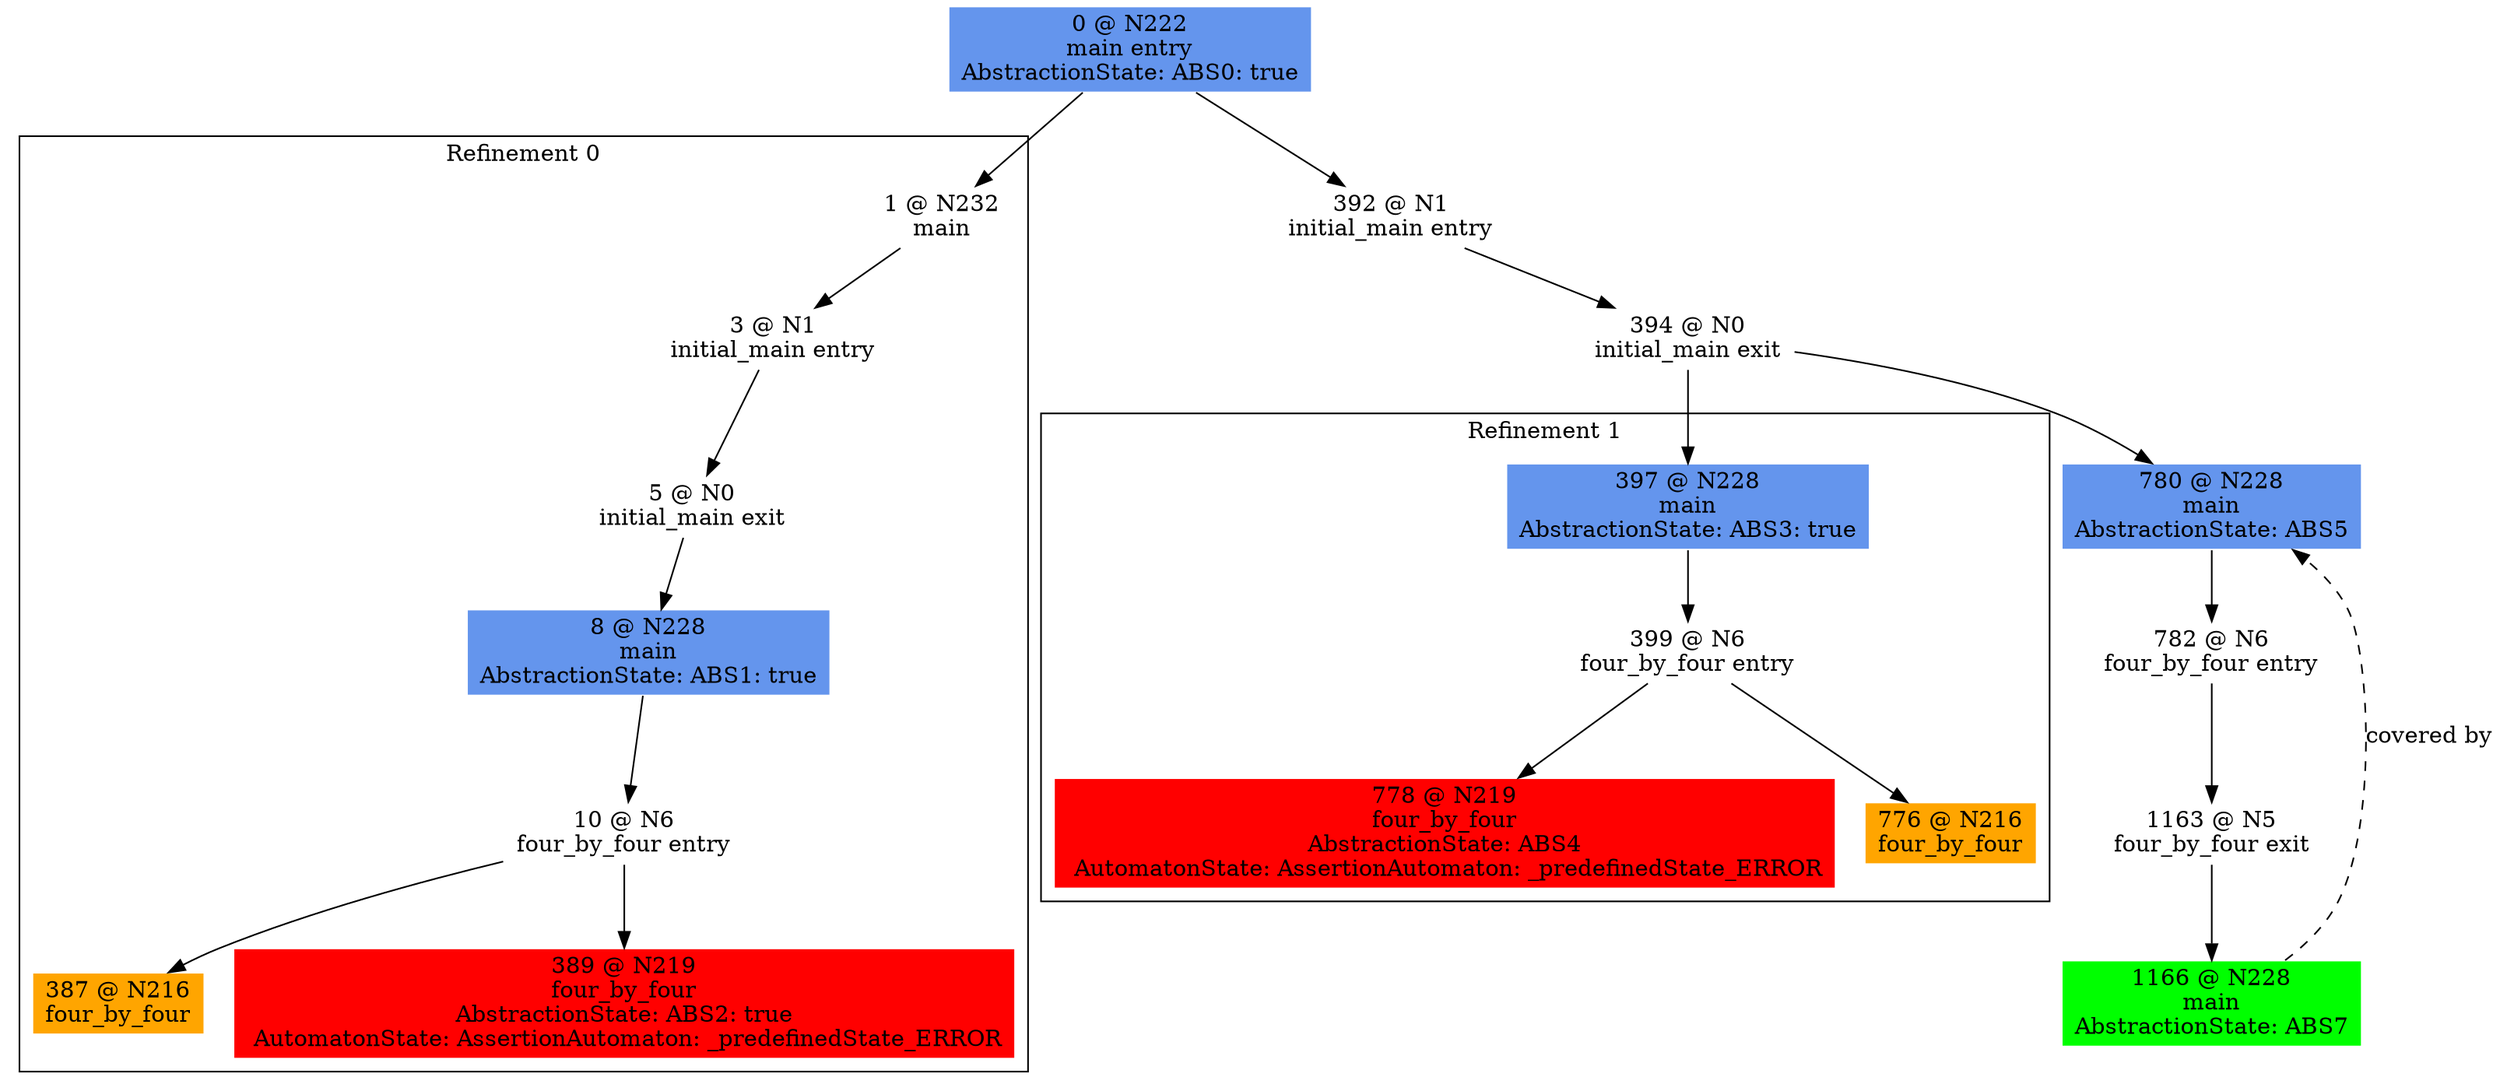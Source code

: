digraph ARG {
node [style="filled" shape="box" color="white"]
subgraph cluster_0 {
label="Refinement 0"
1 [label="1 @ N232\nmain\n" id="1"]
3 [label="3 @ N1\ninitial_main entry\n" id="3"]
5 [label="5 @ N0\ninitial_main exit\n" id="5"]
8 [fillcolor="cornflowerblue" label="8 @ N228\nmain\nAbstractionState: ABS1: true\n" id="8"]
10 [label="10 @ N6\nfour_by_four entry\n" id="10"]
387 [fillcolor="orange" label="387 @ N216\nfour_by_four\n" id="387"]
389 [fillcolor="red" label="389 @ N219\nfour_by_four\nAbstractionState: ABS2: true\n AutomatonState: AssertionAutomaton: _predefinedState_ERROR\n" id="389"]
1 -> 3 []
3 -> 5 []
5 -> 8 []
8 -> 10 []
10 -> 389 []
10 -> 387 []
}
0 -> 1
subgraph cluster_1 {
label="Refinement 1"
397 [fillcolor="cornflowerblue" label="397 @ N228\nmain\nAbstractionState: ABS3: true\n" id="397"]
399 [label="399 @ N6\nfour_by_four entry\n" id="399"]
778 [fillcolor="red" label="778 @ N219\nfour_by_four\nAbstractionState: ABS4\n AutomatonState: AssertionAutomaton: _predefinedState_ERROR\n" id="778"]
776 [fillcolor="orange" label="776 @ N216\nfour_by_four\n" id="776"]
397 -> 399 []
399 -> 776 []
399 -> 778 []
}
394 -> 397
0 [fillcolor="cornflowerblue" label="0 @ N222\nmain entry\nAbstractionState: ABS0: true\n" id="0"]
392 [label="392 @ N1\ninitial_main entry\n" id="392"]
394 [label="394 @ N0\ninitial_main exit\n" id="394"]
780 [fillcolor="cornflowerblue" label="780 @ N228\nmain\nAbstractionState: ABS5\n" id="780"]
782 [label="782 @ N6\nfour_by_four entry\n" id="782"]
1163 [label="1163 @ N5\nfour_by_four exit\n" id="1163"]
1166 [fillcolor="green" label="1166 @ N228\nmain\nAbstractionState: ABS7\n" id="1166"]
0 -> 392 []
392 -> 394 []
394 -> 780 []
1166 -> 780 [style="dashed" weight="0" label="covered by"]
780 -> 782 []
782 -> 1163 []
1163 -> 1166 []
}
